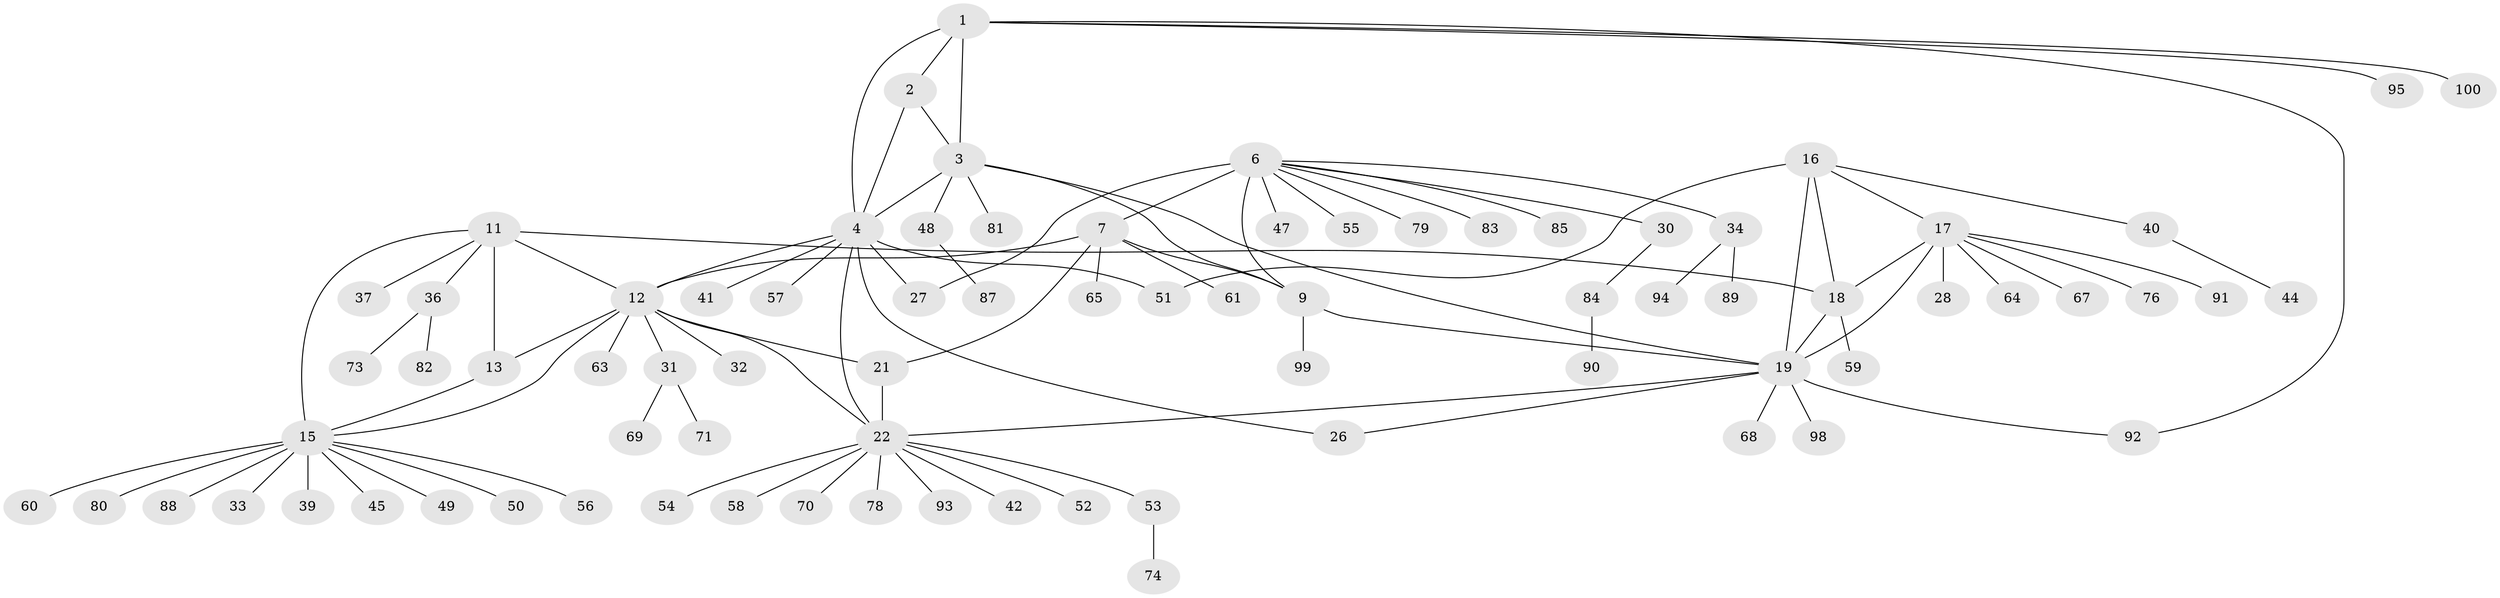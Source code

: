// Generated by graph-tools (version 1.1) at 2025/52/02/27/25 19:52:19]
// undirected, 79 vertices, 99 edges
graph export_dot {
graph [start="1"]
  node [color=gray90,style=filled];
  1 [super="+46"];
  2 [super="+43"];
  3 [super="+29"];
  4 [super="+5"];
  6 [super="+10"];
  7 [super="+8"];
  9;
  11 [super="+14"];
  12 [super="+23"];
  13 [super="+97"];
  15 [super="+38"];
  16 [super="+72"];
  17 [super="+86"];
  18 [super="+35"];
  19 [super="+20"];
  21 [super="+25"];
  22 [super="+24"];
  26;
  27;
  28;
  30;
  31 [super="+66"];
  32;
  33;
  34 [super="+62"];
  36;
  37;
  39;
  40;
  41;
  42;
  44;
  45;
  47;
  48;
  49;
  50;
  51;
  52;
  53;
  54;
  55;
  56;
  57;
  58;
  59;
  60 [super="+75"];
  61;
  63;
  64;
  65;
  67;
  68;
  69;
  70;
  71;
  73;
  74 [super="+77"];
  76 [super="+96"];
  78;
  79;
  80;
  81;
  82;
  83;
  84;
  85;
  87;
  88;
  89;
  90;
  91;
  92;
  93;
  94;
  95;
  98;
  99;
  100;
  1 -- 2;
  1 -- 3;
  1 -- 4 [weight=2];
  1 -- 92;
  1 -- 95;
  1 -- 100;
  2 -- 3;
  2 -- 4 [weight=2];
  3 -- 4 [weight=2];
  3 -- 9;
  3 -- 19;
  3 -- 48;
  3 -- 81;
  4 -- 12;
  4 -- 22;
  4 -- 27;
  4 -- 51;
  4 -- 41;
  4 -- 26;
  4 -- 57;
  6 -- 7 [weight=4];
  6 -- 9 [weight=2];
  6 -- 27;
  6 -- 34;
  6 -- 55;
  6 -- 79;
  6 -- 47;
  6 -- 83;
  6 -- 85;
  6 -- 30;
  7 -- 9 [weight=2];
  7 -- 12;
  7 -- 65;
  7 -- 61;
  7 -- 21;
  9 -- 99;
  9 -- 19;
  11 -- 12 [weight=2];
  11 -- 13 [weight=2];
  11 -- 15 [weight=2];
  11 -- 18;
  11 -- 36;
  11 -- 37;
  12 -- 13;
  12 -- 15;
  12 -- 32;
  12 -- 21 [weight=2];
  12 -- 22 [weight=2];
  12 -- 31;
  12 -- 63;
  13 -- 15;
  15 -- 33;
  15 -- 39;
  15 -- 45;
  15 -- 49;
  15 -- 50;
  15 -- 56;
  15 -- 60;
  15 -- 80;
  15 -- 88;
  16 -- 17;
  16 -- 18;
  16 -- 19 [weight=2];
  16 -- 40;
  16 -- 51;
  17 -- 18;
  17 -- 19 [weight=2];
  17 -- 28;
  17 -- 64;
  17 -- 67;
  17 -- 76;
  17 -- 91;
  18 -- 19 [weight=2];
  18 -- 59;
  19 -- 68;
  19 -- 98;
  19 -- 26;
  19 -- 92;
  19 -- 22;
  21 -- 22 [weight=4];
  22 -- 53;
  22 -- 70;
  22 -- 93;
  22 -- 42;
  22 -- 78;
  22 -- 52;
  22 -- 54;
  22 -- 58;
  30 -- 84;
  31 -- 71;
  31 -- 69;
  34 -- 89;
  34 -- 94;
  36 -- 73;
  36 -- 82;
  40 -- 44;
  48 -- 87;
  53 -- 74;
  84 -- 90;
}
